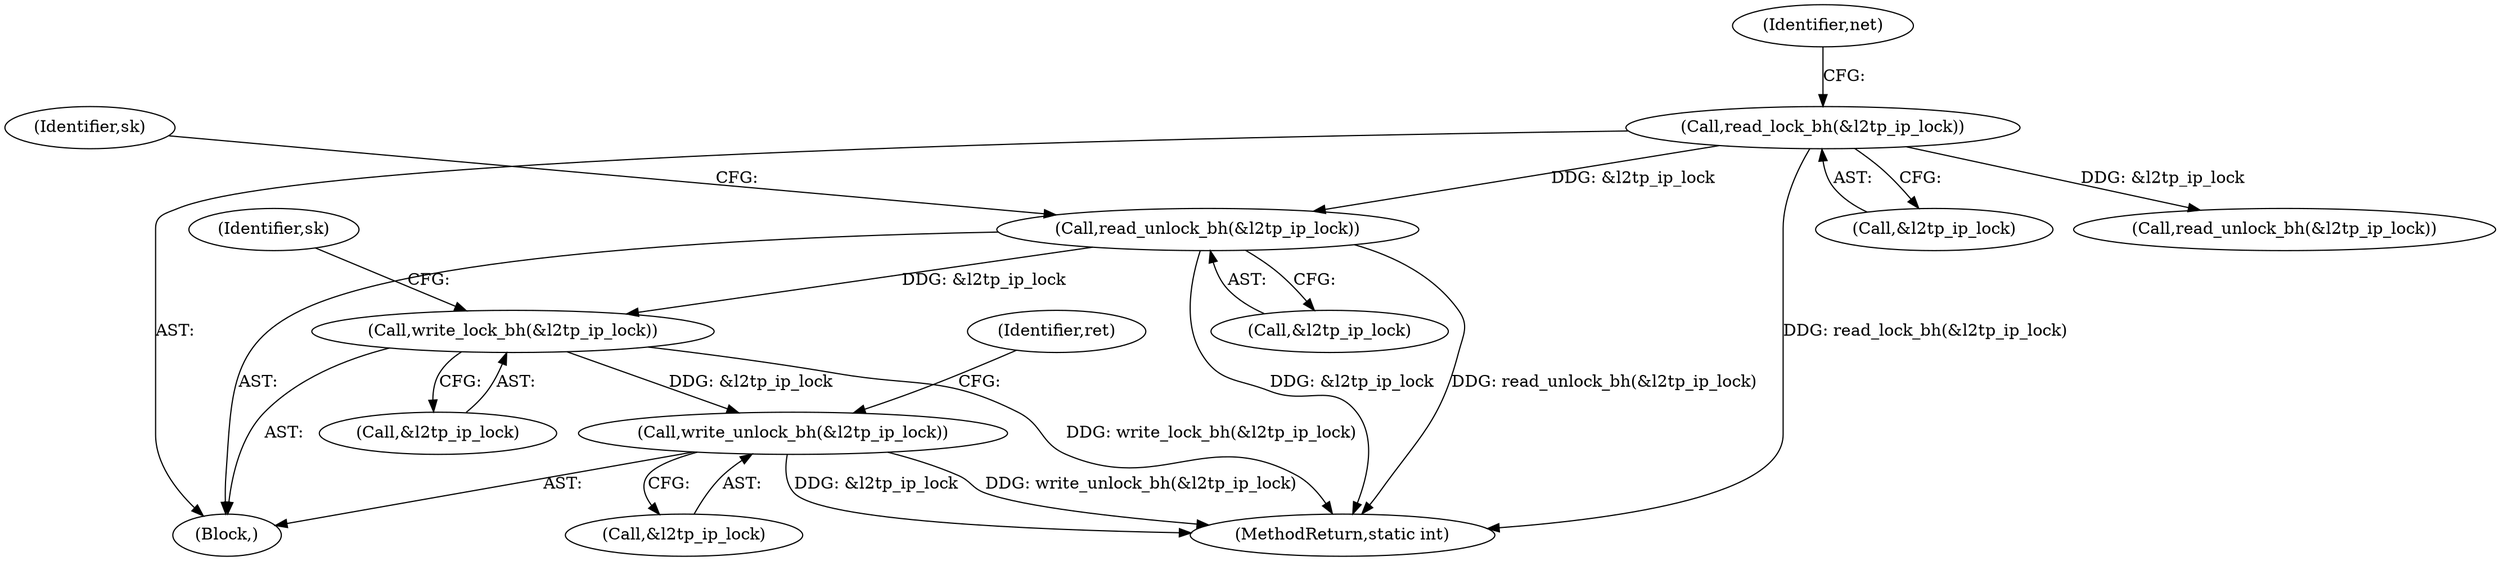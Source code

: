 digraph "0_linux_32c231164b762dddefa13af5a0101032c70b50ef@API" {
"1000262" [label="(Call,write_lock_bh(&l2tp_ip_lock))"];
"1000171" [label="(Call,read_unlock_bh(&l2tp_ip_lock))"];
"1000153" [label="(Call,read_lock_bh(&l2tp_ip_lock))"];
"1000271" [label="(Call,write_unlock_bh(&l2tp_ip_lock))"];
"1000154" [label="(Call,&l2tp_ip_lock)"];
"1000272" [label="(Call,&l2tp_ip_lock)"];
"1000263" [label="(Call,&l2tp_ip_lock)"];
"1000153" [label="(Call,read_lock_bh(&l2tp_ip_lock))"];
"1000266" [label="(Identifier,sk)"];
"1000175" [label="(Identifier,sk)"];
"1000171" [label="(Call,read_unlock_bh(&l2tp_ip_lock))"];
"1000286" [label="(Call,read_unlock_bh(&l2tp_ip_lock))"];
"1000105" [label="(Block,)"];
"1000172" [label="(Call,&l2tp_ip_lock)"];
"1000158" [label="(Identifier,net)"];
"1000262" [label="(Call,write_lock_bh(&l2tp_ip_lock))"];
"1000271" [label="(Call,write_unlock_bh(&l2tp_ip_lock))"];
"1000275" [label="(Identifier,ret)"];
"1000291" [label="(MethodReturn,static int)"];
"1000262" -> "1000105"  [label="AST: "];
"1000262" -> "1000263"  [label="CFG: "];
"1000263" -> "1000262"  [label="AST: "];
"1000266" -> "1000262"  [label="CFG: "];
"1000262" -> "1000291"  [label="DDG: write_lock_bh(&l2tp_ip_lock)"];
"1000171" -> "1000262"  [label="DDG: &l2tp_ip_lock"];
"1000262" -> "1000271"  [label="DDG: &l2tp_ip_lock"];
"1000171" -> "1000105"  [label="AST: "];
"1000171" -> "1000172"  [label="CFG: "];
"1000172" -> "1000171"  [label="AST: "];
"1000175" -> "1000171"  [label="CFG: "];
"1000171" -> "1000291"  [label="DDG: &l2tp_ip_lock"];
"1000171" -> "1000291"  [label="DDG: read_unlock_bh(&l2tp_ip_lock)"];
"1000153" -> "1000171"  [label="DDG: &l2tp_ip_lock"];
"1000153" -> "1000105"  [label="AST: "];
"1000153" -> "1000154"  [label="CFG: "];
"1000154" -> "1000153"  [label="AST: "];
"1000158" -> "1000153"  [label="CFG: "];
"1000153" -> "1000291"  [label="DDG: read_lock_bh(&l2tp_ip_lock)"];
"1000153" -> "1000286"  [label="DDG: &l2tp_ip_lock"];
"1000271" -> "1000105"  [label="AST: "];
"1000271" -> "1000272"  [label="CFG: "];
"1000272" -> "1000271"  [label="AST: "];
"1000275" -> "1000271"  [label="CFG: "];
"1000271" -> "1000291"  [label="DDG: &l2tp_ip_lock"];
"1000271" -> "1000291"  [label="DDG: write_unlock_bh(&l2tp_ip_lock)"];
}
